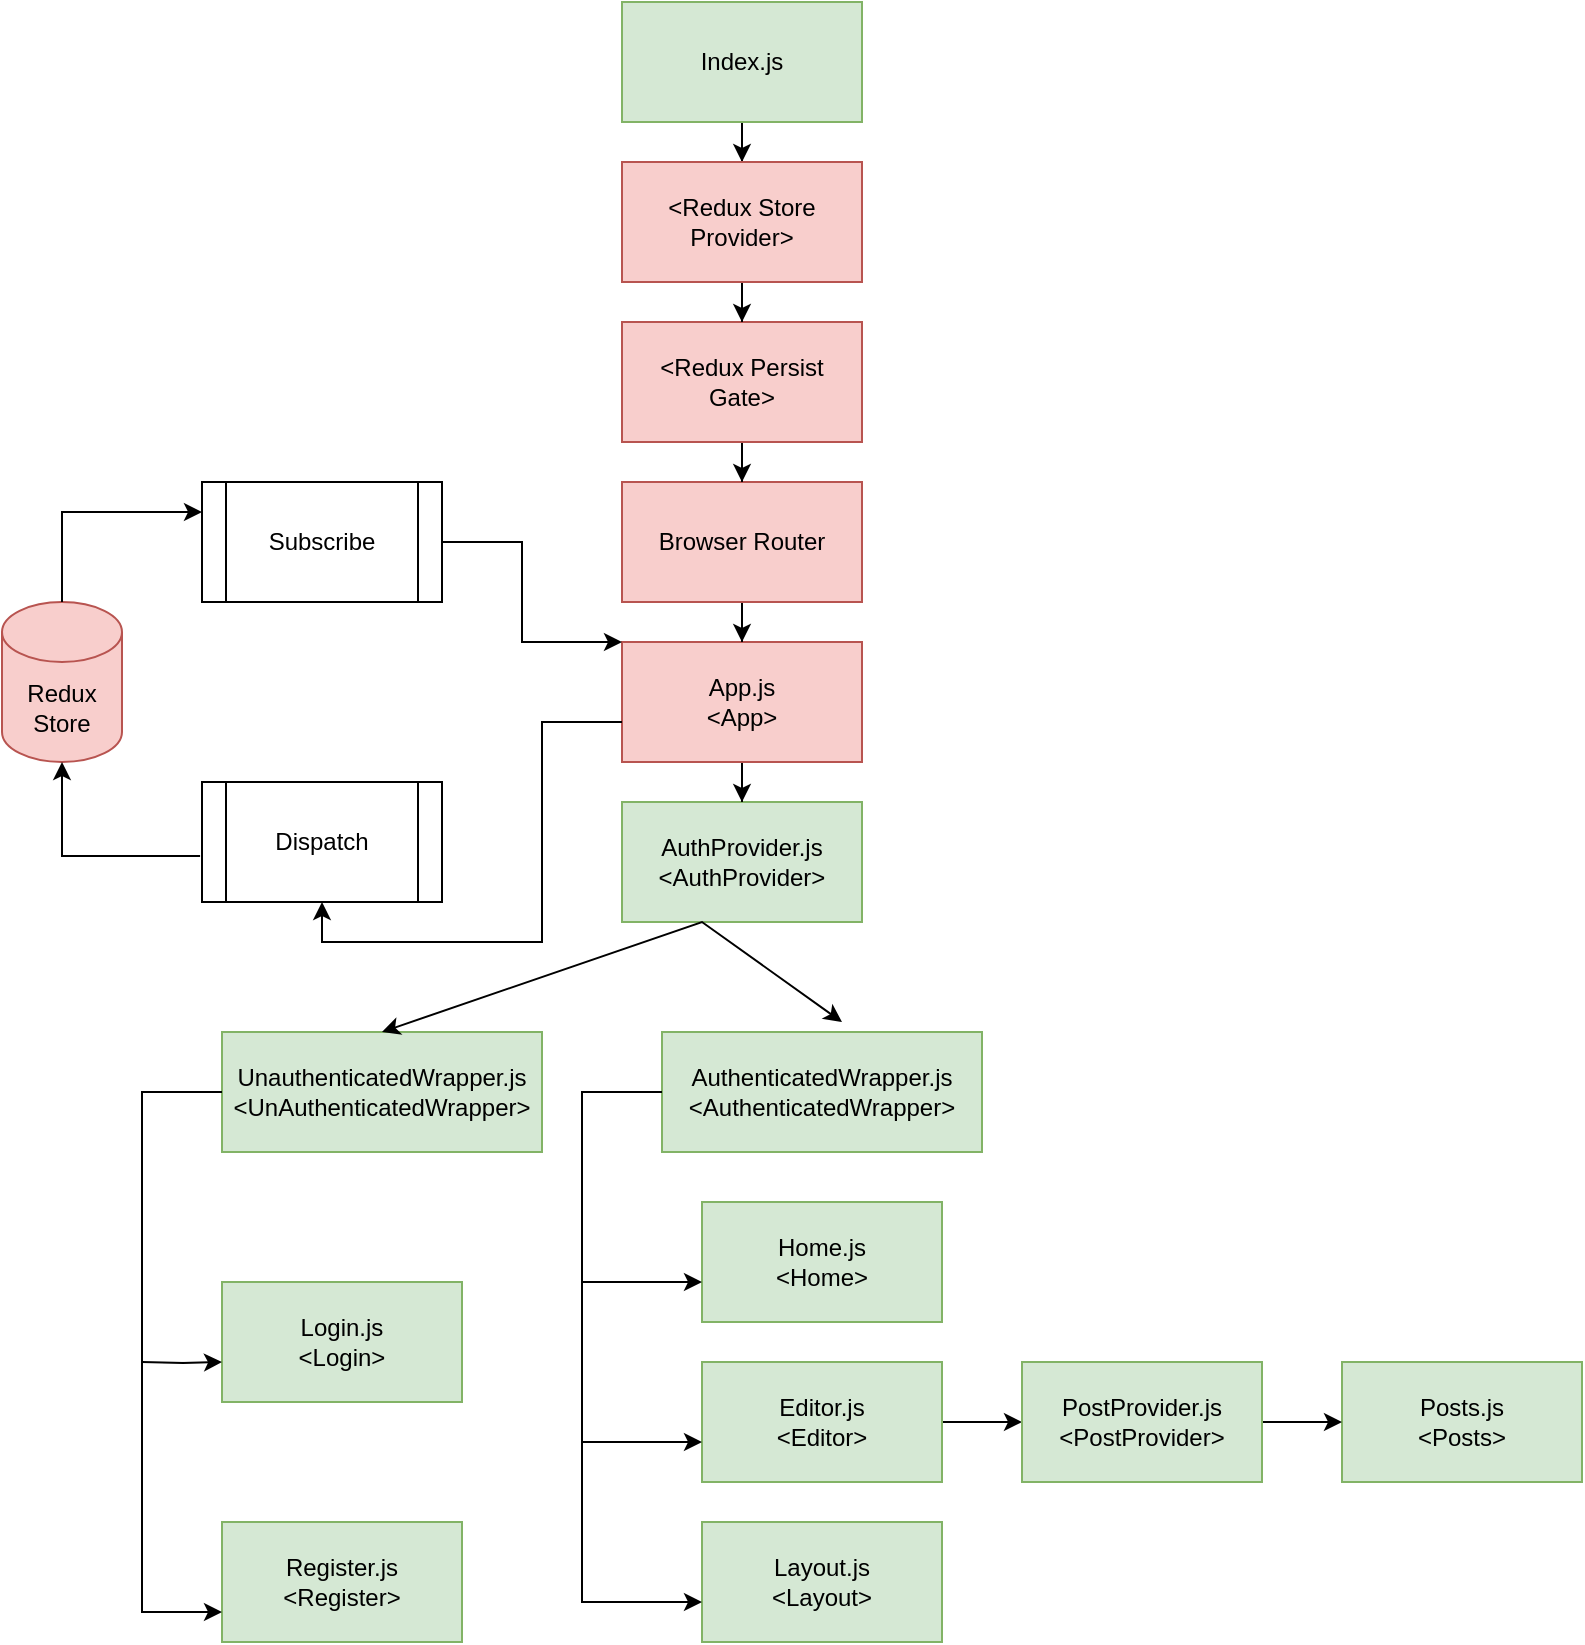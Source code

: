 <mxfile version="22.0.8" type="github">
  <diagram name="Page-1" id="mEsH8t_0MnWQvIbn8raR">
    <mxGraphModel dx="1194" dy="798" grid="1" gridSize="10" guides="1" tooltips="1" connect="1" arrows="1" fold="1" page="1" pageScale="1" pageWidth="827" pageHeight="1169" math="0" shadow="0">
      <root>
        <mxCell id="0" />
        <mxCell id="1" parent="0" />
        <mxCell id="vMgghh2ySVcfYAQiJrmu-25" value="" style="edgeStyle=orthogonalEdgeStyle;rounded=0;orthogonalLoop=1;jettySize=auto;html=1;" edge="1" parent="1" source="vMgghh2ySVcfYAQiJrmu-1" target="vMgghh2ySVcfYAQiJrmu-7">
          <mxGeometry relative="1" as="geometry" />
        </mxCell>
        <mxCell id="vMgghh2ySVcfYAQiJrmu-1" value="Index.js" style="rounded=0;whiteSpace=wrap;html=1;fillColor=#d5e8d4;strokeColor=#82b366;" vertex="1" parent="1">
          <mxGeometry x="320" y="40" width="120" height="60" as="geometry" />
        </mxCell>
        <mxCell id="vMgghh2ySVcfYAQiJrmu-3" value="AuthProvider.js&lt;br&gt;&amp;lt;AuthProvider&amp;gt;" style="rounded=0;whiteSpace=wrap;html=1;fillColor=#d5e8d4;strokeColor=#82b366;" vertex="1" parent="1">
          <mxGeometry x="320" y="440" width="120" height="60" as="geometry" />
        </mxCell>
        <mxCell id="vMgghh2ySVcfYAQiJrmu-29" value="" style="edgeStyle=orthogonalEdgeStyle;rounded=0;orthogonalLoop=1;jettySize=auto;html=1;" edge="1" parent="1" source="vMgghh2ySVcfYAQiJrmu-4" target="vMgghh2ySVcfYAQiJrmu-3">
          <mxGeometry relative="1" as="geometry" />
        </mxCell>
        <mxCell id="vMgghh2ySVcfYAQiJrmu-4" value="App.js&lt;br&gt;&amp;lt;App&amp;gt;" style="rounded=0;whiteSpace=wrap;html=1;fillColor=#f8cecc;strokeColor=#b85450;" vertex="1" parent="1">
          <mxGeometry x="320" y="360" width="120" height="60" as="geometry" />
        </mxCell>
        <mxCell id="vMgghh2ySVcfYAQiJrmu-28" value="" style="edgeStyle=orthogonalEdgeStyle;rounded=0;orthogonalLoop=1;jettySize=auto;html=1;" edge="1" parent="1" source="vMgghh2ySVcfYAQiJrmu-5" target="vMgghh2ySVcfYAQiJrmu-4">
          <mxGeometry relative="1" as="geometry" />
        </mxCell>
        <mxCell id="vMgghh2ySVcfYAQiJrmu-5" value="Browser Router" style="rounded=0;whiteSpace=wrap;html=1;fillColor=#f8cecc;strokeColor=#b85450;" vertex="1" parent="1">
          <mxGeometry x="320" y="280" width="120" height="60" as="geometry" />
        </mxCell>
        <mxCell id="vMgghh2ySVcfYAQiJrmu-27" value="" style="edgeStyle=orthogonalEdgeStyle;rounded=0;orthogonalLoop=1;jettySize=auto;html=1;" edge="1" parent="1" source="vMgghh2ySVcfYAQiJrmu-6" target="vMgghh2ySVcfYAQiJrmu-5">
          <mxGeometry relative="1" as="geometry" />
        </mxCell>
        <mxCell id="vMgghh2ySVcfYAQiJrmu-6" value="&amp;lt;Redux Persist&lt;br&gt;Gate&amp;gt;" style="rounded=0;whiteSpace=wrap;html=1;fillColor=#f8cecc;strokeColor=#b85450;" vertex="1" parent="1">
          <mxGeometry x="320" y="200" width="120" height="60" as="geometry" />
        </mxCell>
        <mxCell id="vMgghh2ySVcfYAQiJrmu-26" value="" style="edgeStyle=orthogonalEdgeStyle;rounded=0;orthogonalLoop=1;jettySize=auto;html=1;" edge="1" parent="1" source="vMgghh2ySVcfYAQiJrmu-7" target="vMgghh2ySVcfYAQiJrmu-6">
          <mxGeometry relative="1" as="geometry" />
        </mxCell>
        <mxCell id="vMgghh2ySVcfYAQiJrmu-7" value="&amp;lt;Redux Store&lt;br&gt;Provider&amp;gt;" style="rounded=0;whiteSpace=wrap;html=1;fillColor=#f8cecc;strokeColor=#b85450;" vertex="1" parent="1">
          <mxGeometry x="320" y="120" width="120" height="60" as="geometry" />
        </mxCell>
        <mxCell id="vMgghh2ySVcfYAQiJrmu-8" value="Subscribe" style="shape=process;whiteSpace=wrap;html=1;backgroundOutline=1;" vertex="1" parent="1">
          <mxGeometry x="110" y="280" width="120" height="60" as="geometry" />
        </mxCell>
        <mxCell id="vMgghh2ySVcfYAQiJrmu-9" value="Dispatch" style="shape=process;whiteSpace=wrap;html=1;backgroundOutline=1;" vertex="1" parent="1">
          <mxGeometry x="110" y="430" width="120" height="60" as="geometry" />
        </mxCell>
        <mxCell id="vMgghh2ySVcfYAQiJrmu-10" value="Redux&lt;br&gt;Store" style="shape=cylinder3;whiteSpace=wrap;html=1;boundedLbl=1;backgroundOutline=1;size=15;fillColor=#f8cecc;strokeColor=#b85450;" vertex="1" parent="1">
          <mxGeometry x="10" y="340" width="60" height="80" as="geometry" />
        </mxCell>
        <mxCell id="vMgghh2ySVcfYAQiJrmu-11" value="AuthenticatedWrapper.js&lt;br&gt;&amp;lt;AuthenticatedWrapper&amp;gt;" style="rounded=0;whiteSpace=wrap;html=1;fillColor=#d5e8d4;strokeColor=#82b366;" vertex="1" parent="1">
          <mxGeometry x="340" y="555" width="160" height="60" as="geometry" />
        </mxCell>
        <mxCell id="vMgghh2ySVcfYAQiJrmu-12" value="UnauthenticatedWrapper.js&lt;br&gt;&amp;lt;UnAuthenticatedWrapper&amp;gt;" style="rounded=0;whiteSpace=wrap;html=1;fillColor=#d5e8d4;strokeColor=#82b366;" vertex="1" parent="1">
          <mxGeometry x="120" y="555" width="160" height="60" as="geometry" />
        </mxCell>
        <mxCell id="vMgghh2ySVcfYAQiJrmu-13" value="Layout.js&lt;br&gt;&amp;lt;Layout&amp;gt;" style="rounded=0;whiteSpace=wrap;html=1;fillColor=#d5e8d4;strokeColor=#82b366;" vertex="1" parent="1">
          <mxGeometry x="360" y="800" width="120" height="60" as="geometry" />
        </mxCell>
        <mxCell id="vMgghh2ySVcfYAQiJrmu-14" value="Home.js&lt;br&gt;&amp;lt;Home&amp;gt;" style="rounded=0;whiteSpace=wrap;html=1;fillColor=#d5e8d4;strokeColor=#82b366;" vertex="1" parent="1">
          <mxGeometry x="360" y="640" width="120" height="60" as="geometry" />
        </mxCell>
        <mxCell id="vMgghh2ySVcfYAQiJrmu-50" value="" style="edgeStyle=orthogonalEdgeStyle;rounded=0;orthogonalLoop=1;jettySize=auto;html=1;" edge="1" parent="1" target="vMgghh2ySVcfYAQiJrmu-24">
          <mxGeometry relative="1" as="geometry">
            <mxPoint x="480" y="830" as="sourcePoint" />
          </mxGeometry>
        </mxCell>
        <mxCell id="vMgghh2ySVcfYAQiJrmu-47" value="" style="edgeStyle=orthogonalEdgeStyle;rounded=0;orthogonalLoop=1;jettySize=auto;html=1;" edge="1" parent="1" source="vMgghh2ySVcfYAQiJrmu-16" target="vMgghh2ySVcfYAQiJrmu-22">
          <mxGeometry relative="1" as="geometry" />
        </mxCell>
        <mxCell id="vMgghh2ySVcfYAQiJrmu-16" value="Editor.js&lt;br&gt;&amp;lt;Editor&amp;gt;" style="rounded=0;whiteSpace=wrap;html=1;fillColor=#d5e8d4;strokeColor=#82b366;" vertex="1" parent="1">
          <mxGeometry x="360" y="720" width="120" height="60" as="geometry" />
        </mxCell>
        <mxCell id="vMgghh2ySVcfYAQiJrmu-17" value="Register.js&lt;br&gt;&amp;lt;Register&amp;gt;" style="rounded=0;whiteSpace=wrap;html=1;fillColor=#d5e8d4;strokeColor=#82b366;" vertex="1" parent="1">
          <mxGeometry x="120" y="800" width="120" height="60" as="geometry" />
        </mxCell>
        <mxCell id="vMgghh2ySVcfYAQiJrmu-18" value="Login.js&lt;br&gt;&amp;lt;Login&amp;gt;" style="rounded=0;whiteSpace=wrap;html=1;fillColor=#d5e8d4;strokeColor=#82b366;" vertex="1" parent="1">
          <mxGeometry x="120" y="680" width="120" height="60" as="geometry" />
        </mxCell>
        <mxCell id="vMgghh2ySVcfYAQiJrmu-20" value="Posts.js&lt;br&gt;&amp;lt;Posts&amp;gt;" style="rounded=0;whiteSpace=wrap;html=1;fillColor=#d5e8d4;strokeColor=#82b366;" vertex="1" parent="1">
          <mxGeometry x="680" y="720" width="120" height="60" as="geometry" />
        </mxCell>
        <mxCell id="vMgghh2ySVcfYAQiJrmu-49" value="" style="edgeStyle=orthogonalEdgeStyle;rounded=0;orthogonalLoop=1;jettySize=auto;html=1;" edge="1" parent="1" source="vMgghh2ySVcfYAQiJrmu-22" target="vMgghh2ySVcfYAQiJrmu-20">
          <mxGeometry relative="1" as="geometry" />
        </mxCell>
        <mxCell id="vMgghh2ySVcfYAQiJrmu-22" value="PostProvider.js&lt;br&gt;&amp;lt;PostProvider&amp;gt;" style="rounded=0;whiteSpace=wrap;html=1;fillColor=#d5e8d4;strokeColor=#82b366;" vertex="1" parent="1">
          <mxGeometry x="520" y="720" width="120" height="60" as="geometry" />
        </mxCell>
        <mxCell id="vMgghh2ySVcfYAQiJrmu-51" value="" style="edgeStyle=orthogonalEdgeStyle;rounded=0;orthogonalLoop=1;jettySize=auto;html=1;" edge="1" parent="1" target="vMgghh2ySVcfYAQiJrmu-23">
          <mxGeometry relative="1" as="geometry">
            <mxPoint x="640" y="830" as="sourcePoint" />
          </mxGeometry>
        </mxCell>
        <mxCell id="vMgghh2ySVcfYAQiJrmu-35" value="" style="endArrow=classic;startArrow=classic;html=1;rounded=0;exitX=0.5;exitY=0;exitDx=0;exitDy=0;" edge="1" parent="1" source="vMgghh2ySVcfYAQiJrmu-12">
          <mxGeometry width="50" height="50" relative="1" as="geometry">
            <mxPoint x="290" y="560" as="sourcePoint" />
            <mxPoint x="430" y="550" as="targetPoint" />
            <Array as="points">
              <mxPoint x="360" y="500" />
            </Array>
          </mxGeometry>
        </mxCell>
        <mxCell id="vMgghh2ySVcfYAQiJrmu-37" value="" style="endArrow=classic;html=1;rounded=0;exitX=0;exitY=0.5;exitDx=0;exitDy=0;" edge="1" parent="1" source="vMgghh2ySVcfYAQiJrmu-11">
          <mxGeometry width="50" height="50" relative="1" as="geometry">
            <mxPoint x="310" y="580" as="sourcePoint" />
            <mxPoint x="360" y="840" as="targetPoint" />
            <Array as="points">
              <mxPoint x="300" y="585" />
              <mxPoint x="300" y="840" />
            </Array>
          </mxGeometry>
        </mxCell>
        <mxCell id="vMgghh2ySVcfYAQiJrmu-39" value="" style="endArrow=classic;html=1;rounded=0;entryX=0;entryY=0.383;entryDx=0;entryDy=0;entryPerimeter=0;" edge="1" parent="1">
          <mxGeometry width="50" height="50" relative="1" as="geometry">
            <mxPoint x="300" y="760" as="sourcePoint" />
            <mxPoint x="360" y="760" as="targetPoint" />
            <Array as="points" />
          </mxGeometry>
        </mxCell>
        <mxCell id="vMgghh2ySVcfYAQiJrmu-40" value="" style="endArrow=classic;html=1;rounded=0;entryX=0;entryY=0.383;entryDx=0;entryDy=0;entryPerimeter=0;" edge="1" parent="1">
          <mxGeometry width="50" height="50" relative="1" as="geometry">
            <mxPoint x="300" y="680" as="sourcePoint" />
            <mxPoint x="360" y="680" as="targetPoint" />
            <Array as="points" />
          </mxGeometry>
        </mxCell>
        <mxCell id="vMgghh2ySVcfYAQiJrmu-43" value="" style="endArrow=classic;html=1;rounded=0;entryX=0.5;entryY=1;entryDx=0;entryDy=0;exitX=0;exitY=0.667;exitDx=0;exitDy=0;exitPerimeter=0;" edge="1" parent="1" source="vMgghh2ySVcfYAQiJrmu-4" target="vMgghh2ySVcfYAQiJrmu-9">
          <mxGeometry width="50" height="50" relative="1" as="geometry">
            <mxPoint x="310" y="400" as="sourcePoint" />
            <mxPoint x="440" y="410" as="targetPoint" />
            <Array as="points">
              <mxPoint x="280" y="400" />
              <mxPoint x="280" y="510" />
              <mxPoint x="170" y="510" />
            </Array>
          </mxGeometry>
        </mxCell>
        <mxCell id="vMgghh2ySVcfYAQiJrmu-44" value="" style="endArrow=classic;html=1;rounded=0;entryX=0.5;entryY=1;entryDx=0;entryDy=0;entryPerimeter=0;exitX=-0.008;exitY=0.617;exitDx=0;exitDy=0;exitPerimeter=0;" edge="1" parent="1" source="vMgghh2ySVcfYAQiJrmu-9" target="vMgghh2ySVcfYAQiJrmu-10">
          <mxGeometry width="50" height="50" relative="1" as="geometry">
            <mxPoint x="390" y="460" as="sourcePoint" />
            <mxPoint x="40" y="430" as="targetPoint" />
            <Array as="points">
              <mxPoint x="40" y="467" />
            </Array>
          </mxGeometry>
        </mxCell>
        <mxCell id="vMgghh2ySVcfYAQiJrmu-45" value="" style="endArrow=classic;html=1;rounded=0;entryX=0;entryY=0.25;entryDx=0;entryDy=0;exitX=0.5;exitY=0;exitDx=0;exitDy=0;exitPerimeter=0;" edge="1" parent="1" source="vMgghh2ySVcfYAQiJrmu-10" target="vMgghh2ySVcfYAQiJrmu-8">
          <mxGeometry width="50" height="50" relative="1" as="geometry">
            <mxPoint x="40" y="330" as="sourcePoint" />
            <mxPoint x="30" y="280" as="targetPoint" />
            <Array as="points">
              <mxPoint x="40" y="295" />
            </Array>
          </mxGeometry>
        </mxCell>
        <mxCell id="vMgghh2ySVcfYAQiJrmu-46" value="" style="endArrow=classic;html=1;rounded=0;exitX=0.5;exitY=0;exitDx=0;exitDy=0;exitPerimeter=0;entryX=0;entryY=0;entryDx=0;entryDy=0;" edge="1" parent="1" target="vMgghh2ySVcfYAQiJrmu-4">
          <mxGeometry width="50" height="50" relative="1" as="geometry">
            <mxPoint x="230" y="325" as="sourcePoint" />
            <mxPoint x="310" y="380" as="targetPoint" />
            <Array as="points">
              <mxPoint x="230" y="310" />
              <mxPoint x="270" y="310" />
              <mxPoint x="270" y="360" />
            </Array>
          </mxGeometry>
        </mxCell>
        <mxCell id="vMgghh2ySVcfYAQiJrmu-56" value="" style="endArrow=classic;html=1;rounded=0;exitX=0;exitY=0.5;exitDx=0;exitDy=0;entryX=0;entryY=0.75;entryDx=0;entryDy=0;" edge="1" parent="1" target="vMgghh2ySVcfYAQiJrmu-17">
          <mxGeometry width="50" height="50" relative="1" as="geometry">
            <mxPoint x="120" y="585" as="sourcePoint" />
            <mxPoint x="120" y="895.5" as="targetPoint" />
            <Array as="points">
              <mxPoint x="80" y="585" />
              <mxPoint x="80" y="845" />
            </Array>
          </mxGeometry>
        </mxCell>
        <mxCell id="vMgghh2ySVcfYAQiJrmu-58" value="" style="edgeStyle=orthogonalEdgeStyle;rounded=0;orthogonalLoop=1;jettySize=auto;html=1;" edge="1" parent="1">
          <mxGeometry relative="1" as="geometry">
            <mxPoint x="80" y="720" as="sourcePoint" />
            <mxPoint x="120" y="720" as="targetPoint" />
          </mxGeometry>
        </mxCell>
      </root>
    </mxGraphModel>
  </diagram>
</mxfile>

